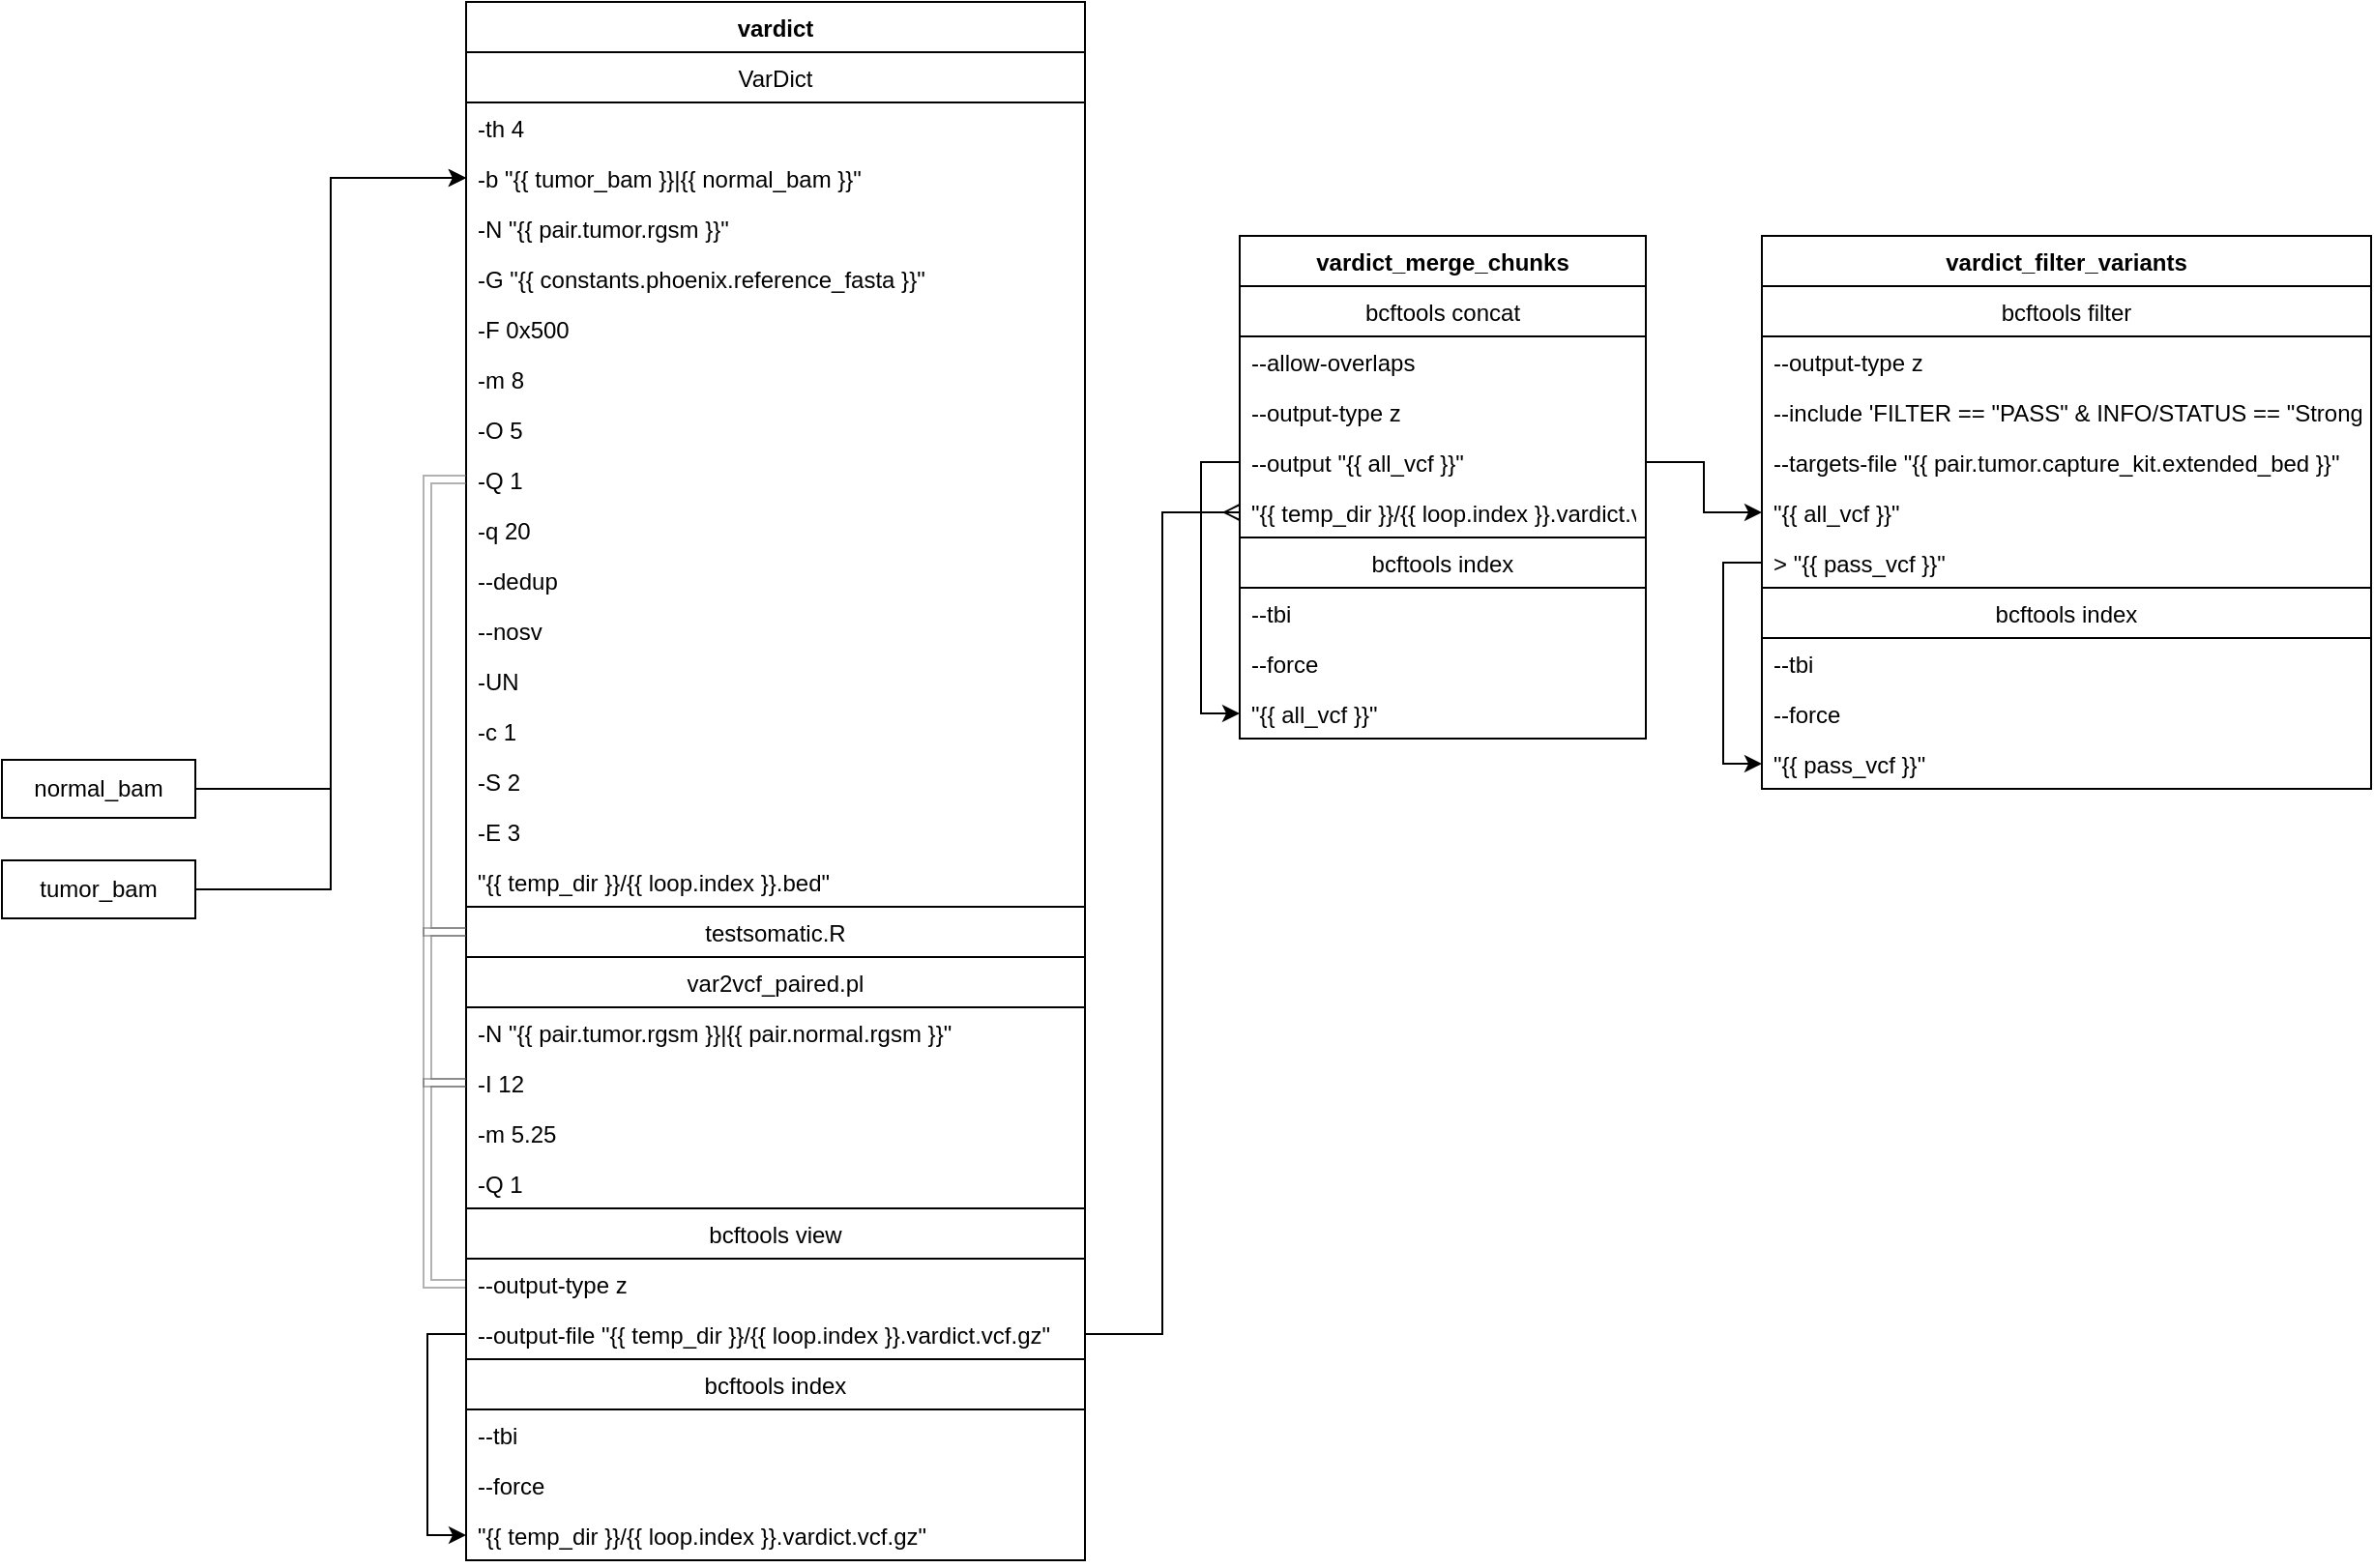 <mxfile version="15.2.9" type="github">
  <diagram id="47qRGwi_eZyNmwIdA78E" name="Page-1">
    <mxGraphModel dx="1240" dy="1007" grid="1" gridSize="10" guides="1" tooltips="1" connect="1" arrows="1" fold="1" page="1" pageScale="1" pageWidth="1600" pageHeight="900" math="0" shadow="0">
      <root>
        <mxCell id="0" />
        <mxCell id="1" parent="0" />
        <mxCell id="Kurg14SJvZBDkSgI0DCf-1" style="edgeStyle=orthogonalEdgeStyle;rounded=0;orthogonalLoop=1;jettySize=auto;html=1;exitX=1;exitY=0.5;exitDx=0;exitDy=0;entryX=0;entryY=0.5;entryDx=0;entryDy=0;" parent="1" source="Kurg14SJvZBDkSgI0DCf-2" target="Kurg14SJvZBDkSgI0DCf-8" edge="1">
          <mxGeometry relative="1" as="geometry" />
        </mxCell>
        <mxCell id="Kurg14SJvZBDkSgI0DCf-2" value="normal_bam" style="whiteSpace=wrap;html=1;" parent="1" vertex="1">
          <mxGeometry x="120" y="472" width="100" height="30" as="geometry" />
        </mxCell>
        <mxCell id="Kurg14SJvZBDkSgI0DCf-3" style="edgeStyle=orthogonalEdgeStyle;rounded=0;orthogonalLoop=1;jettySize=auto;html=1;exitX=1;exitY=0.5;exitDx=0;exitDy=0;entryX=0;entryY=0.5;entryDx=0;entryDy=0;" parent="1" source="Kurg14SJvZBDkSgI0DCf-4" target="Kurg14SJvZBDkSgI0DCf-8" edge="1">
          <mxGeometry relative="1" as="geometry" />
        </mxCell>
        <mxCell id="Kurg14SJvZBDkSgI0DCf-4" value="tumor_bam" style="whiteSpace=wrap;html=1;" parent="1" vertex="1">
          <mxGeometry x="120" y="524" width="100" height="30" as="geometry" />
        </mxCell>
        <mxCell id="Kurg14SJvZBDkSgI0DCf-5" value="vardict" style="swimlane;fontStyle=1;childLayout=stackLayout;horizontal=1;startSize=26;fillColor=none;horizontalStack=0;resizeParent=1;resizeParentMax=0;resizeLast=0;collapsible=1;marginBottom=0;direction=east;" parent="1" vertex="1">
          <mxGeometry x="360" y="80" width="320" height="806" as="geometry">
            <mxRectangle x="360" y="80" width="90" height="26" as="alternateBounds" />
          </mxGeometry>
        </mxCell>
        <mxCell id="Kurg14SJvZBDkSgI0DCf-6" value="VarDict" style="swimlane;fontStyle=0;childLayout=stackLayout;horizontal=1;startSize=26;fillColor=none;horizontalStack=0;resizeParent=1;resizeParentMax=0;resizeLast=0;collapsible=1;marginBottom=0;" parent="Kurg14SJvZBDkSgI0DCf-5" vertex="1">
          <mxGeometry y="26" width="320" height="442" as="geometry">
            <mxRectangle y="26" width="320" height="26" as="alternateBounds" />
          </mxGeometry>
        </mxCell>
        <mxCell id="Kurg14SJvZBDkSgI0DCf-7" value="-th 4" style="text;strokeColor=none;fillColor=none;align=left;verticalAlign=top;spacingLeft=4;spacingRight=4;overflow=hidden;rotatable=0;points=[[0,0.5],[1,0.5]];portConstraint=eastwest;" parent="Kurg14SJvZBDkSgI0DCf-6" vertex="1">
          <mxGeometry y="26" width="320" height="26" as="geometry" />
        </mxCell>
        <mxCell id="Kurg14SJvZBDkSgI0DCf-8" value="-b &quot;{{ tumor_bam }}|{{ normal_bam }}&quot;" style="text;strokeColor=none;fillColor=none;align=left;verticalAlign=top;spacingLeft=4;spacingRight=4;overflow=hidden;rotatable=0;points=[[0,0.5],[1,0.5]];portConstraint=eastwest;" parent="Kurg14SJvZBDkSgI0DCf-6" vertex="1">
          <mxGeometry y="52" width="320" height="26" as="geometry" />
        </mxCell>
        <mxCell id="Kurg14SJvZBDkSgI0DCf-9" value="-N &quot;{{ pair.tumor.rgsm }}&quot;" style="text;strokeColor=none;fillColor=none;align=left;verticalAlign=top;spacingLeft=4;spacingRight=4;overflow=hidden;rotatable=0;points=[[0,0.5],[1,0.5]];portConstraint=eastwest;" parent="Kurg14SJvZBDkSgI0DCf-6" vertex="1">
          <mxGeometry y="78" width="320" height="26" as="geometry" />
        </mxCell>
        <mxCell id="Kurg14SJvZBDkSgI0DCf-10" value="-G &quot;{{ constants.phoenix.reference_fasta }}&quot;" style="text;strokeColor=none;fillColor=none;align=left;verticalAlign=top;spacingLeft=4;spacingRight=4;overflow=hidden;rotatable=0;points=[[0,0.5],[1,0.5]];portConstraint=eastwest;" parent="Kurg14SJvZBDkSgI0DCf-6" vertex="1">
          <mxGeometry y="104" width="320" height="26" as="geometry" />
        </mxCell>
        <mxCell id="Kurg14SJvZBDkSgI0DCf-11" value="-F 0x500" style="text;strokeColor=none;fillColor=none;align=left;verticalAlign=top;spacingLeft=4;spacingRight=4;overflow=hidden;rotatable=0;points=[[0,0.5],[1,0.5]];portConstraint=eastwest;" parent="Kurg14SJvZBDkSgI0DCf-6" vertex="1">
          <mxGeometry y="130" width="320" height="26" as="geometry" />
        </mxCell>
        <mxCell id="Kurg14SJvZBDkSgI0DCf-12" value="-m 8" style="text;strokeColor=none;fillColor=none;align=left;verticalAlign=top;spacingLeft=4;spacingRight=4;overflow=hidden;rotatable=0;points=[[0,0.5],[1,0.5]];portConstraint=eastwest;" parent="Kurg14SJvZBDkSgI0DCf-6" vertex="1">
          <mxGeometry y="156" width="320" height="26" as="geometry" />
        </mxCell>
        <mxCell id="Kurg14SJvZBDkSgI0DCf-13" value="-O 5" style="text;strokeColor=none;fillColor=none;align=left;verticalAlign=top;spacingLeft=4;spacingRight=4;overflow=hidden;rotatable=0;points=[[0,0.5],[1,0.5]];portConstraint=eastwest;" parent="Kurg14SJvZBDkSgI0DCf-6" vertex="1">
          <mxGeometry y="182" width="320" height="26" as="geometry" />
        </mxCell>
        <mxCell id="Kurg14SJvZBDkSgI0DCf-14" value="-Q 1" style="text;strokeColor=none;fillColor=none;align=left;verticalAlign=top;spacingLeft=4;spacingRight=4;overflow=hidden;rotatable=0;points=[[0,0.5],[1,0.5]];portConstraint=eastwest;" parent="Kurg14SJvZBDkSgI0DCf-6" vertex="1">
          <mxGeometry y="208" width="320" height="26" as="geometry" />
        </mxCell>
        <mxCell id="Kurg14SJvZBDkSgI0DCf-15" value="-q 20" style="text;strokeColor=none;fillColor=none;align=left;verticalAlign=top;spacingLeft=4;spacingRight=4;overflow=hidden;rotatable=0;points=[[0,0.5],[1,0.5]];portConstraint=eastwest;" parent="Kurg14SJvZBDkSgI0DCf-6" vertex="1">
          <mxGeometry y="234" width="320" height="26" as="geometry" />
        </mxCell>
        <mxCell id="Kurg14SJvZBDkSgI0DCf-16" value="--dedup " style="text;strokeColor=none;fillColor=none;align=left;verticalAlign=top;spacingLeft=4;spacingRight=4;overflow=hidden;rotatable=0;points=[[0,0.5],[1,0.5]];portConstraint=eastwest;" parent="Kurg14SJvZBDkSgI0DCf-6" vertex="1">
          <mxGeometry y="260" width="320" height="26" as="geometry" />
        </mxCell>
        <mxCell id="Kurg14SJvZBDkSgI0DCf-17" value="--nosv" style="text;strokeColor=none;fillColor=none;align=left;verticalAlign=top;spacingLeft=4;spacingRight=4;overflow=hidden;rotatable=0;points=[[0,0.5],[1,0.5]];portConstraint=eastwest;" parent="Kurg14SJvZBDkSgI0DCf-6" vertex="1">
          <mxGeometry y="286" width="320" height="26" as="geometry" />
        </mxCell>
        <mxCell id="Kurg14SJvZBDkSgI0DCf-18" value="-UN" style="text;strokeColor=none;fillColor=none;align=left;verticalAlign=top;spacingLeft=4;spacingRight=4;overflow=hidden;rotatable=0;points=[[0,0.5],[1,0.5]];portConstraint=eastwest;" parent="Kurg14SJvZBDkSgI0DCf-6" vertex="1">
          <mxGeometry y="312" width="320" height="26" as="geometry" />
        </mxCell>
        <mxCell id="Kurg14SJvZBDkSgI0DCf-19" value="-c 1" style="text;strokeColor=none;fillColor=none;align=left;verticalAlign=top;spacingLeft=4;spacingRight=4;overflow=hidden;rotatable=0;points=[[0,0.5],[1,0.5]];portConstraint=eastwest;" parent="Kurg14SJvZBDkSgI0DCf-6" vertex="1">
          <mxGeometry y="338" width="320" height="26" as="geometry" />
        </mxCell>
        <mxCell id="Kurg14SJvZBDkSgI0DCf-20" value="-S 2" style="text;strokeColor=none;fillColor=none;align=left;verticalAlign=top;spacingLeft=4;spacingRight=4;overflow=hidden;rotatable=0;points=[[0,0.5],[1,0.5]];portConstraint=eastwest;" parent="Kurg14SJvZBDkSgI0DCf-6" vertex="1">
          <mxGeometry y="364" width="320" height="26" as="geometry" />
        </mxCell>
        <mxCell id="Kurg14SJvZBDkSgI0DCf-21" value="-E 3" style="text;strokeColor=none;fillColor=none;align=left;verticalAlign=top;spacingLeft=4;spacingRight=4;overflow=hidden;rotatable=0;points=[[0,0.5],[1,0.5]];portConstraint=eastwest;" parent="Kurg14SJvZBDkSgI0DCf-6" vertex="1">
          <mxGeometry y="390" width="320" height="26" as="geometry" />
        </mxCell>
        <mxCell id="Kurg14SJvZBDkSgI0DCf-22" value="&quot;{{ temp_dir }}/{{ loop.index }}.bed&quot;" style="text;strokeColor=none;fillColor=none;align=left;verticalAlign=top;spacingLeft=4;spacingRight=4;overflow=hidden;rotatable=0;points=[[0,0.5],[1,0.5]];portConstraint=eastwest;" parent="Kurg14SJvZBDkSgI0DCf-6" vertex="1">
          <mxGeometry y="416" width="320" height="26" as="geometry" />
        </mxCell>
        <mxCell id="Kurg14SJvZBDkSgI0DCf-23" style="edgeStyle=orthogonalEdgeStyle;shape=link;rounded=0;orthogonalLoop=1;jettySize=auto;html=1;exitX=0;exitY=0.5;exitDx=0;exitDy=0;entryX=0;entryY=0.5;entryDx=0;entryDy=0;startArrow=none;startFill=0;endArrow=none;endFill=1;sourcePerimeterSpacing=10;targetPerimeterSpacing=10;strokeColor=#666666;strokeWidth=1;fillColor=#f5f5f5;opacity=50;" parent="Kurg14SJvZBDkSgI0DCf-5" source="Kurg14SJvZBDkSgI0DCf-24" target="Kurg14SJvZBDkSgI0DCf-6" edge="1">
          <mxGeometry relative="1" as="geometry" />
        </mxCell>
        <mxCell id="Kurg14SJvZBDkSgI0DCf-24" value="testsomatic.R" style="swimlane;fontStyle=0;childLayout=stackLayout;horizontal=1;startSize=26;fillColor=none;horizontalStack=0;resizeParent=1;resizeParentMax=0;resizeLast=0;collapsible=0;marginBottom=0;expand=0;" parent="Kurg14SJvZBDkSgI0DCf-5" vertex="1" collapsed="1">
          <mxGeometry y="468" width="320" height="26" as="geometry">
            <mxRectangle y="468" width="320" height="52" as="alternateBounds" />
          </mxGeometry>
        </mxCell>
        <mxCell id="Kurg14SJvZBDkSgI0DCf-25" style="edgeStyle=orthogonalEdgeStyle;shape=link;rounded=0;orthogonalLoop=1;jettySize=auto;html=1;exitX=0;exitY=0.5;exitDx=0;exitDy=0;entryX=0;entryY=0.5;entryDx=0;entryDy=0;startArrow=none;startFill=0;endArrow=none;endFill=1;sourcePerimeterSpacing=10;targetPerimeterSpacing=10;strokeColor=#666666;strokeWidth=1;fillColor=#f5f5f5;opacity=50;" parent="Kurg14SJvZBDkSgI0DCf-5" source="Kurg14SJvZBDkSgI0DCf-26" target="Kurg14SJvZBDkSgI0DCf-24" edge="1">
          <mxGeometry relative="1" as="geometry" />
        </mxCell>
        <mxCell id="Kurg14SJvZBDkSgI0DCf-26" value="var2vcf_paired.pl" style="swimlane;fontStyle=0;childLayout=stackLayout;horizontal=1;startSize=26;fillColor=none;horizontalStack=0;resizeParent=1;resizeParentMax=0;resizeLast=0;collapsible=1;marginBottom=0;" parent="Kurg14SJvZBDkSgI0DCf-5" vertex="1">
          <mxGeometry y="494" width="320" height="130" as="geometry">
            <mxRectangle y="494" width="320" height="26" as="alternateBounds" />
          </mxGeometry>
        </mxCell>
        <mxCell id="Kurg14SJvZBDkSgI0DCf-27" value="-N &quot;{{ pair.tumor.rgsm }}|{{ pair.normal.rgsm }}&quot;" style="text;strokeColor=none;fillColor=none;align=left;verticalAlign=top;spacingLeft=4;spacingRight=4;overflow=hidden;rotatable=0;points=[[0,0.5],[1,0.5]];portConstraint=eastwest;" parent="Kurg14SJvZBDkSgI0DCf-26" vertex="1">
          <mxGeometry y="26" width="320" height="26" as="geometry" />
        </mxCell>
        <mxCell id="Kurg14SJvZBDkSgI0DCf-28" value="-I 12" style="text;strokeColor=none;fillColor=none;align=left;verticalAlign=top;spacingLeft=4;spacingRight=4;overflow=hidden;rotatable=0;points=[[0,0.5],[1,0.5]];portConstraint=eastwest;" parent="Kurg14SJvZBDkSgI0DCf-26" vertex="1">
          <mxGeometry y="52" width="320" height="26" as="geometry" />
        </mxCell>
        <mxCell id="Kurg14SJvZBDkSgI0DCf-29" value="-m 5.25" style="text;strokeColor=none;fillColor=none;align=left;verticalAlign=top;spacingLeft=4;spacingRight=4;overflow=hidden;rotatable=0;points=[[0,0.5],[1,0.5]];portConstraint=eastwest;" parent="Kurg14SJvZBDkSgI0DCf-26" vertex="1">
          <mxGeometry y="78" width="320" height="26" as="geometry" />
        </mxCell>
        <mxCell id="Kurg14SJvZBDkSgI0DCf-30" value="-Q 1" style="text;strokeColor=none;fillColor=none;align=left;verticalAlign=top;spacingLeft=4;spacingRight=4;overflow=hidden;rotatable=0;points=[[0,0.5],[1,0.5]];portConstraint=eastwest;" parent="Kurg14SJvZBDkSgI0DCf-26" vertex="1">
          <mxGeometry y="104" width="320" height="26" as="geometry" />
        </mxCell>
        <mxCell id="Kurg14SJvZBDkSgI0DCf-31" style="edgeStyle=orthogonalEdgeStyle;shape=link;rounded=0;orthogonalLoop=1;jettySize=auto;html=1;exitX=0;exitY=0.5;exitDx=0;exitDy=0;entryX=0;entryY=0.5;entryDx=0;entryDy=0;startArrow=none;startFill=0;endArrow=none;endFill=1;sourcePerimeterSpacing=10;targetPerimeterSpacing=10;strokeColor=#666666;strokeWidth=1;fillColor=#f5f5f5;opacity=50;" parent="Kurg14SJvZBDkSgI0DCf-5" source="Kurg14SJvZBDkSgI0DCf-32" target="Kurg14SJvZBDkSgI0DCf-26" edge="1">
          <mxGeometry relative="1" as="geometry" />
        </mxCell>
        <mxCell id="Kurg14SJvZBDkSgI0DCf-32" value="bcftools view" style="swimlane;fontStyle=0;childLayout=stackLayout;horizontal=1;startSize=26;fillColor=none;horizontalStack=0;resizeParent=1;resizeParentMax=0;resizeLast=0;collapsible=1;marginBottom=0;" parent="Kurg14SJvZBDkSgI0DCf-5" vertex="1">
          <mxGeometry y="624" width="320" height="78" as="geometry">
            <mxRectangle y="624" width="320" height="26" as="alternateBounds" />
          </mxGeometry>
        </mxCell>
        <mxCell id="Kurg14SJvZBDkSgI0DCf-33" value="--output-type z" style="text;strokeColor=none;fillColor=none;align=left;verticalAlign=top;spacingLeft=4;spacingRight=4;overflow=hidden;rotatable=0;points=[[0,0.5],[1,0.5]];portConstraint=eastwest;" parent="Kurg14SJvZBDkSgI0DCf-32" vertex="1">
          <mxGeometry y="26" width="320" height="26" as="geometry" />
        </mxCell>
        <mxCell id="Kurg14SJvZBDkSgI0DCf-34" value="--output-file &quot;{{ temp_dir }}/{{ loop.index }}.vardict.vcf.gz&quot;" style="text;strokeColor=none;fillColor=none;align=left;verticalAlign=top;spacingLeft=4;spacingRight=4;overflow=hidden;rotatable=0;points=[[0,0.5],[1,0.5]];portConstraint=eastwest;" parent="Kurg14SJvZBDkSgI0DCf-32" vertex="1">
          <mxGeometry y="52" width="320" height="26" as="geometry" />
        </mxCell>
        <mxCell id="Kurg14SJvZBDkSgI0DCf-35" value="bcftools index" style="swimlane;fontStyle=0;childLayout=stackLayout;horizontal=1;startSize=26;fillColor=none;horizontalStack=0;resizeParent=1;resizeParentMax=0;resizeLast=0;collapsible=1;marginBottom=0;" parent="Kurg14SJvZBDkSgI0DCf-5" vertex="1">
          <mxGeometry y="702" width="320" height="104" as="geometry">
            <mxRectangle y="546" width="320" height="26" as="alternateBounds" />
          </mxGeometry>
        </mxCell>
        <mxCell id="Kurg14SJvZBDkSgI0DCf-36" value="--tbi" style="text;strokeColor=none;fillColor=none;align=left;verticalAlign=top;spacingLeft=4;spacingRight=4;overflow=hidden;rotatable=0;points=[[0,0.5],[1,0.5]];portConstraint=eastwest;" parent="Kurg14SJvZBDkSgI0DCf-35" vertex="1">
          <mxGeometry y="26" width="320" height="26" as="geometry" />
        </mxCell>
        <mxCell id="Kurg14SJvZBDkSgI0DCf-37" value="--force" style="text;strokeColor=none;fillColor=none;align=left;verticalAlign=top;spacingLeft=4;spacingRight=4;overflow=hidden;rotatable=0;points=[[0,0.5],[1,0.5]];portConstraint=eastwest;" parent="Kurg14SJvZBDkSgI0DCf-35" vertex="1">
          <mxGeometry y="52" width="320" height="26" as="geometry" />
        </mxCell>
        <mxCell id="Kurg14SJvZBDkSgI0DCf-38" value="&quot;{{ temp_dir }}/{{ loop.index }}.vardict.vcf.gz&quot;" style="text;strokeColor=none;fillColor=none;align=left;verticalAlign=top;spacingLeft=4;spacingRight=4;overflow=hidden;rotatable=0;points=[[0,0.5],[1,0.5]];portConstraint=eastwest;" parent="Kurg14SJvZBDkSgI0DCf-35" vertex="1">
          <mxGeometry y="78" width="320" height="26" as="geometry" />
        </mxCell>
        <mxCell id="Kurg14SJvZBDkSgI0DCf-39" style="edgeStyle=orthogonalEdgeStyle;rounded=0;orthogonalLoop=1;jettySize=auto;html=1;exitX=0;exitY=0.5;exitDx=0;exitDy=0;entryX=0;entryY=0.5;entryDx=0;entryDy=0;startArrow=none;startFill=0;endArrow=classic;endFill=1;sourcePerimeterSpacing=10;targetPerimeterSpacing=10;strokeWidth=1;" parent="Kurg14SJvZBDkSgI0DCf-5" source="Kurg14SJvZBDkSgI0DCf-34" target="Kurg14SJvZBDkSgI0DCf-38" edge="1">
          <mxGeometry relative="1" as="geometry" />
        </mxCell>
        <mxCell id="Kurg14SJvZBDkSgI0DCf-40" value="vardict_filter_variants" style="swimlane;fontStyle=1;childLayout=stackLayout;horizontal=1;startSize=26;fillColor=none;horizontalStack=0;resizeParent=1;resizeParentMax=0;resizeLast=0;collapsible=1;marginBottom=0;direction=east;" parent="1" vertex="1">
          <mxGeometry x="1030" y="201" width="315" height="286" as="geometry">
            <mxRectangle x="270" y="344" width="90" height="26" as="alternateBounds" />
          </mxGeometry>
        </mxCell>
        <mxCell id="Kurg14SJvZBDkSgI0DCf-41" value="bcftools filter" style="swimlane;fontStyle=0;childLayout=stackLayout;horizontal=1;startSize=26;fillColor=none;horizontalStack=0;resizeParent=1;resizeParentMax=0;resizeLast=0;collapsible=1;marginBottom=0;" parent="Kurg14SJvZBDkSgI0DCf-40" vertex="1">
          <mxGeometry y="26" width="315" height="260" as="geometry" />
        </mxCell>
        <mxCell id="Kurg14SJvZBDkSgI0DCf-42" value="--output-type z" style="text;strokeColor=none;fillColor=none;align=left;verticalAlign=top;spacingLeft=4;spacingRight=4;overflow=hidden;rotatable=0;points=[[0,0.5],[1,0.5]];portConstraint=eastwest;" parent="Kurg14SJvZBDkSgI0DCf-41" vertex="1">
          <mxGeometry y="26" width="315" height="26" as="geometry" />
        </mxCell>
        <mxCell id="Kurg14SJvZBDkSgI0DCf-43" value="--include &#39;FILTER == &quot;PASS&quot; &amp; INFO/STATUS == &quot;StrongSomatic&quot;&#39;" style="text;strokeColor=none;fillColor=none;align=left;verticalAlign=top;spacingLeft=4;spacingRight=4;overflow=hidden;rotatable=0;points=[[0,0.5],[1,0.5]];portConstraint=eastwest;" parent="Kurg14SJvZBDkSgI0DCf-41" vertex="1">
          <mxGeometry y="52" width="315" height="26" as="geometry" />
        </mxCell>
        <mxCell id="Kurg14SJvZBDkSgI0DCf-44" value="--targets-file &quot;{{ pair.tumor.capture_kit.extended_bed }}&quot;" style="text;strokeColor=none;fillColor=none;align=left;verticalAlign=top;spacingLeft=4;spacingRight=4;overflow=hidden;rotatable=0;points=[[0,0.5],[1,0.5]];portConstraint=eastwest;" parent="Kurg14SJvZBDkSgI0DCf-41" vertex="1">
          <mxGeometry y="78" width="315" height="26" as="geometry" />
        </mxCell>
        <mxCell id="Kurg14SJvZBDkSgI0DCf-45" value="&quot;{{ all_vcf }}&quot;" style="text;strokeColor=none;fillColor=none;align=left;verticalAlign=top;spacingLeft=4;spacingRight=4;overflow=hidden;rotatable=0;points=[[0,0.5],[1,0.5]];portConstraint=eastwest;" parent="Kurg14SJvZBDkSgI0DCf-41" vertex="1">
          <mxGeometry y="104" width="315" height="26" as="geometry" />
        </mxCell>
        <mxCell id="Kurg14SJvZBDkSgI0DCf-46" style="edgeStyle=orthogonalEdgeStyle;rounded=0;orthogonalLoop=1;jettySize=auto;html=1;exitX=0;exitY=0.5;exitDx=0;exitDy=0;entryX=0;entryY=0.5;entryDx=0;entryDy=0;" parent="Kurg14SJvZBDkSgI0DCf-41" source="Kurg14SJvZBDkSgI0DCf-47" target="Kurg14SJvZBDkSgI0DCf-51" edge="1">
          <mxGeometry relative="1" as="geometry" />
        </mxCell>
        <mxCell id="Kurg14SJvZBDkSgI0DCf-47" value="&gt; &quot;{{ pass_vcf }}&quot;" style="text;strokeColor=none;fillColor=none;align=left;verticalAlign=top;spacingLeft=4;spacingRight=4;overflow=hidden;rotatable=0;points=[[0,0.5],[1,0.5]];portConstraint=eastwest;" parent="Kurg14SJvZBDkSgI0DCf-41" vertex="1">
          <mxGeometry y="130" width="315" height="26" as="geometry" />
        </mxCell>
        <mxCell id="Kurg14SJvZBDkSgI0DCf-48" value="bcftools index" style="swimlane;fontStyle=0;childLayout=stackLayout;horizontal=1;startSize=26;fillColor=none;horizontalStack=0;resizeParent=1;resizeParentMax=0;resizeLast=0;collapsible=1;marginBottom=0;" parent="Kurg14SJvZBDkSgI0DCf-41" vertex="1">
          <mxGeometry y="156" width="315" height="104" as="geometry" />
        </mxCell>
        <mxCell id="Kurg14SJvZBDkSgI0DCf-49" value="--tbi" style="text;strokeColor=none;fillColor=none;align=left;verticalAlign=top;spacingLeft=4;spacingRight=4;overflow=hidden;rotatable=0;points=[[0,0.5],[1,0.5]];portConstraint=eastwest;" parent="Kurg14SJvZBDkSgI0DCf-48" vertex="1">
          <mxGeometry y="26" width="315" height="26" as="geometry" />
        </mxCell>
        <mxCell id="Kurg14SJvZBDkSgI0DCf-50" value="--force" style="text;strokeColor=none;fillColor=none;align=left;verticalAlign=top;spacingLeft=4;spacingRight=4;overflow=hidden;rotatable=0;points=[[0,0.5],[1,0.5]];portConstraint=eastwest;" parent="Kurg14SJvZBDkSgI0DCf-48" vertex="1">
          <mxGeometry y="52" width="315" height="26" as="geometry" />
        </mxCell>
        <mxCell id="Kurg14SJvZBDkSgI0DCf-51" value="&quot;{{ pass_vcf }}&quot;" style="text;strokeColor=none;fillColor=none;align=left;verticalAlign=top;spacingLeft=4;spacingRight=4;overflow=hidden;rotatable=0;points=[[0,0.5],[1,0.5]];portConstraint=eastwest;" parent="Kurg14SJvZBDkSgI0DCf-48" vertex="1">
          <mxGeometry y="78" width="315" height="26" as="geometry" />
        </mxCell>
        <mxCell id="Kurg14SJvZBDkSgI0DCf-52" value="vardict_merge_chunks" style="swimlane;fontStyle=1;childLayout=stackLayout;horizontal=1;startSize=26;fillColor=none;horizontalStack=0;resizeParent=1;resizeParentMax=0;resizeLast=0;collapsible=1;marginBottom=0;direction=east;" parent="1" vertex="1">
          <mxGeometry x="760" y="201" width="210" height="260" as="geometry">
            <mxRectangle x="270" y="344" width="90" height="26" as="alternateBounds" />
          </mxGeometry>
        </mxCell>
        <mxCell id="Kurg14SJvZBDkSgI0DCf-53" value="bcftools concat" style="swimlane;fontStyle=0;childLayout=stackLayout;horizontal=1;startSize=26;fillColor=none;horizontalStack=0;resizeParent=1;resizeParentMax=0;resizeLast=0;collapsible=1;marginBottom=0;" parent="Kurg14SJvZBDkSgI0DCf-52" vertex="1">
          <mxGeometry y="26" width="210" height="130" as="geometry">
            <mxRectangle y="26" width="210" height="26" as="alternateBounds" />
          </mxGeometry>
        </mxCell>
        <mxCell id="Kurg14SJvZBDkSgI0DCf-54" value="--allow-overlaps" style="text;strokeColor=none;fillColor=none;align=left;verticalAlign=top;spacingLeft=4;spacingRight=4;overflow=hidden;rotatable=0;points=[[0,0.5],[1,0.5]];portConstraint=eastwest;" parent="Kurg14SJvZBDkSgI0DCf-53" vertex="1">
          <mxGeometry y="26" width="210" height="26" as="geometry" />
        </mxCell>
        <mxCell id="Kurg14SJvZBDkSgI0DCf-55" value="--output-type z" style="text;strokeColor=none;fillColor=none;align=left;verticalAlign=top;spacingLeft=4;spacingRight=4;overflow=hidden;rotatable=0;points=[[0,0.5],[1,0.5]];portConstraint=eastwest;" parent="Kurg14SJvZBDkSgI0DCf-53" vertex="1">
          <mxGeometry y="52" width="210" height="26" as="geometry" />
        </mxCell>
        <mxCell id="Kurg14SJvZBDkSgI0DCf-56" value="--output &quot;{{ all_vcf }}&quot;" style="text;strokeColor=none;fillColor=none;align=left;verticalAlign=top;spacingLeft=4;spacingRight=4;overflow=hidden;rotatable=0;points=[[0,0.5],[1,0.5]];portConstraint=eastwest;" parent="Kurg14SJvZBDkSgI0DCf-53" vertex="1">
          <mxGeometry y="78" width="210" height="26" as="geometry" />
        </mxCell>
        <mxCell id="Kurg14SJvZBDkSgI0DCf-57" value="&quot;{{ temp_dir }}/{{ loop.index }}.vardict.vcf.gz&quot;" style="text;strokeColor=none;fillColor=none;align=left;verticalAlign=top;spacingLeft=4;spacingRight=4;overflow=hidden;rotatable=0;points=[[0,0.5],[1,0.5]];portConstraint=eastwest;" parent="Kurg14SJvZBDkSgI0DCf-53" vertex="1">
          <mxGeometry y="104" width="210" height="26" as="geometry" />
        </mxCell>
        <mxCell id="Kurg14SJvZBDkSgI0DCf-58" value="bcftools index" style="swimlane;fontStyle=0;childLayout=stackLayout;horizontal=1;startSize=26;fillColor=none;horizontalStack=0;resizeParent=1;resizeParentMax=0;resizeLast=0;collapsible=1;marginBottom=0;" parent="Kurg14SJvZBDkSgI0DCf-52" vertex="1">
          <mxGeometry y="156" width="210" height="104" as="geometry" />
        </mxCell>
        <mxCell id="Kurg14SJvZBDkSgI0DCf-59" value="--tbi" style="text;strokeColor=none;fillColor=none;align=left;verticalAlign=top;spacingLeft=4;spacingRight=4;overflow=hidden;rotatable=0;points=[[0,0.5],[1,0.5]];portConstraint=eastwest;" parent="Kurg14SJvZBDkSgI0DCf-58" vertex="1">
          <mxGeometry y="26" width="210" height="26" as="geometry" />
        </mxCell>
        <mxCell id="Kurg14SJvZBDkSgI0DCf-60" value="--force" style="text;strokeColor=none;fillColor=none;align=left;verticalAlign=top;spacingLeft=4;spacingRight=4;overflow=hidden;rotatable=0;points=[[0,0.5],[1,0.5]];portConstraint=eastwest;" parent="Kurg14SJvZBDkSgI0DCf-58" vertex="1">
          <mxGeometry y="52" width="210" height="26" as="geometry" />
        </mxCell>
        <mxCell id="Kurg14SJvZBDkSgI0DCf-61" value="&quot;{{ all_vcf }}&quot;" style="text;strokeColor=none;fillColor=none;align=left;verticalAlign=top;spacingLeft=4;spacingRight=4;overflow=hidden;rotatable=0;points=[[0,0.5],[1,0.5]];portConstraint=eastwest;" parent="Kurg14SJvZBDkSgI0DCf-58" vertex="1">
          <mxGeometry y="78" width="210" height="26" as="geometry" />
        </mxCell>
        <mxCell id="Kurg14SJvZBDkSgI0DCf-62" style="edgeStyle=orthogonalEdgeStyle;rounded=0;orthogonalLoop=1;jettySize=auto;html=1;exitX=0;exitY=0.5;exitDx=0;exitDy=0;entryX=0;entryY=0.5;entryDx=0;entryDy=0;" parent="Kurg14SJvZBDkSgI0DCf-52" source="Kurg14SJvZBDkSgI0DCf-56" target="Kurg14SJvZBDkSgI0DCf-61" edge="1">
          <mxGeometry relative="1" as="geometry" />
        </mxCell>
        <mxCell id="Kurg14SJvZBDkSgI0DCf-63" style="edgeStyle=orthogonalEdgeStyle;rounded=0;orthogonalLoop=1;jettySize=auto;html=1;exitX=1;exitY=0.5;exitDx=0;exitDy=0;entryX=0;entryY=0.5;entryDx=0;entryDy=0;endArrow=ERmany;endFill=0;" parent="1" source="Kurg14SJvZBDkSgI0DCf-34" target="Kurg14SJvZBDkSgI0DCf-57" edge="1">
          <mxGeometry relative="1" as="geometry" />
        </mxCell>
        <mxCell id="Kurg14SJvZBDkSgI0DCf-64" style="edgeStyle=orthogonalEdgeStyle;rounded=0;orthogonalLoop=1;jettySize=auto;html=1;exitX=1;exitY=0.5;exitDx=0;exitDy=0;entryX=0;entryY=0.5;entryDx=0;entryDy=0;" parent="1" source="Kurg14SJvZBDkSgI0DCf-56" target="Kurg14SJvZBDkSgI0DCf-45" edge="1">
          <mxGeometry relative="1" as="geometry" />
        </mxCell>
      </root>
    </mxGraphModel>
  </diagram>
</mxfile>
